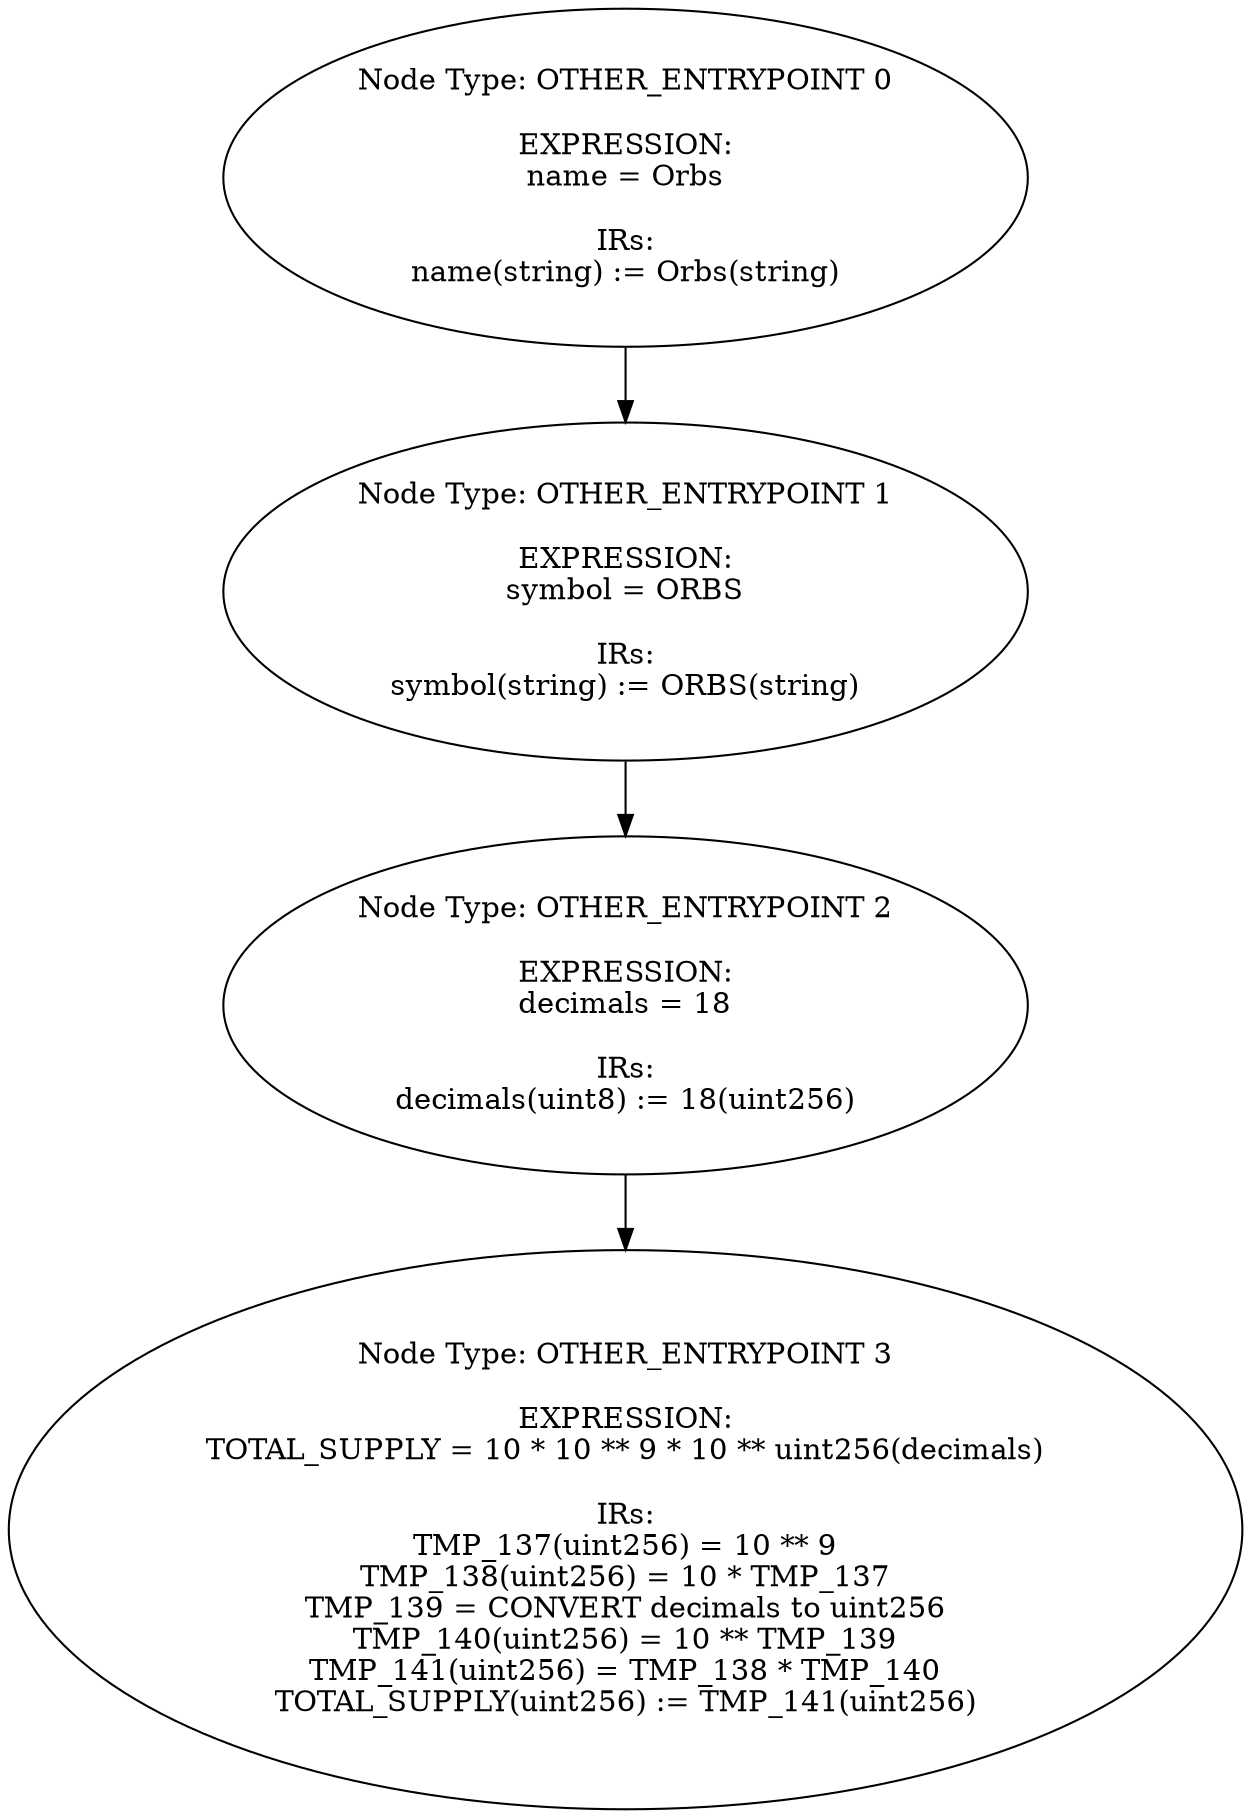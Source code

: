 digraph{
0[label="Node Type: OTHER_ENTRYPOINT 0

EXPRESSION:
name = Orbs

IRs:
name(string) := Orbs(string)"];
0->1;
1[label="Node Type: OTHER_ENTRYPOINT 1

EXPRESSION:
symbol = ORBS

IRs:
symbol(string) := ORBS(string)"];
1->2;
2[label="Node Type: OTHER_ENTRYPOINT 2

EXPRESSION:
decimals = 18

IRs:
decimals(uint8) := 18(uint256)"];
2->3;
3[label="Node Type: OTHER_ENTRYPOINT 3

EXPRESSION:
TOTAL_SUPPLY = 10 * 10 ** 9 * 10 ** uint256(decimals)

IRs:
TMP_137(uint256) = 10 ** 9
TMP_138(uint256) = 10 * TMP_137
TMP_139 = CONVERT decimals to uint256
TMP_140(uint256) = 10 ** TMP_139
TMP_141(uint256) = TMP_138 * TMP_140
TOTAL_SUPPLY(uint256) := TMP_141(uint256)"];
}
